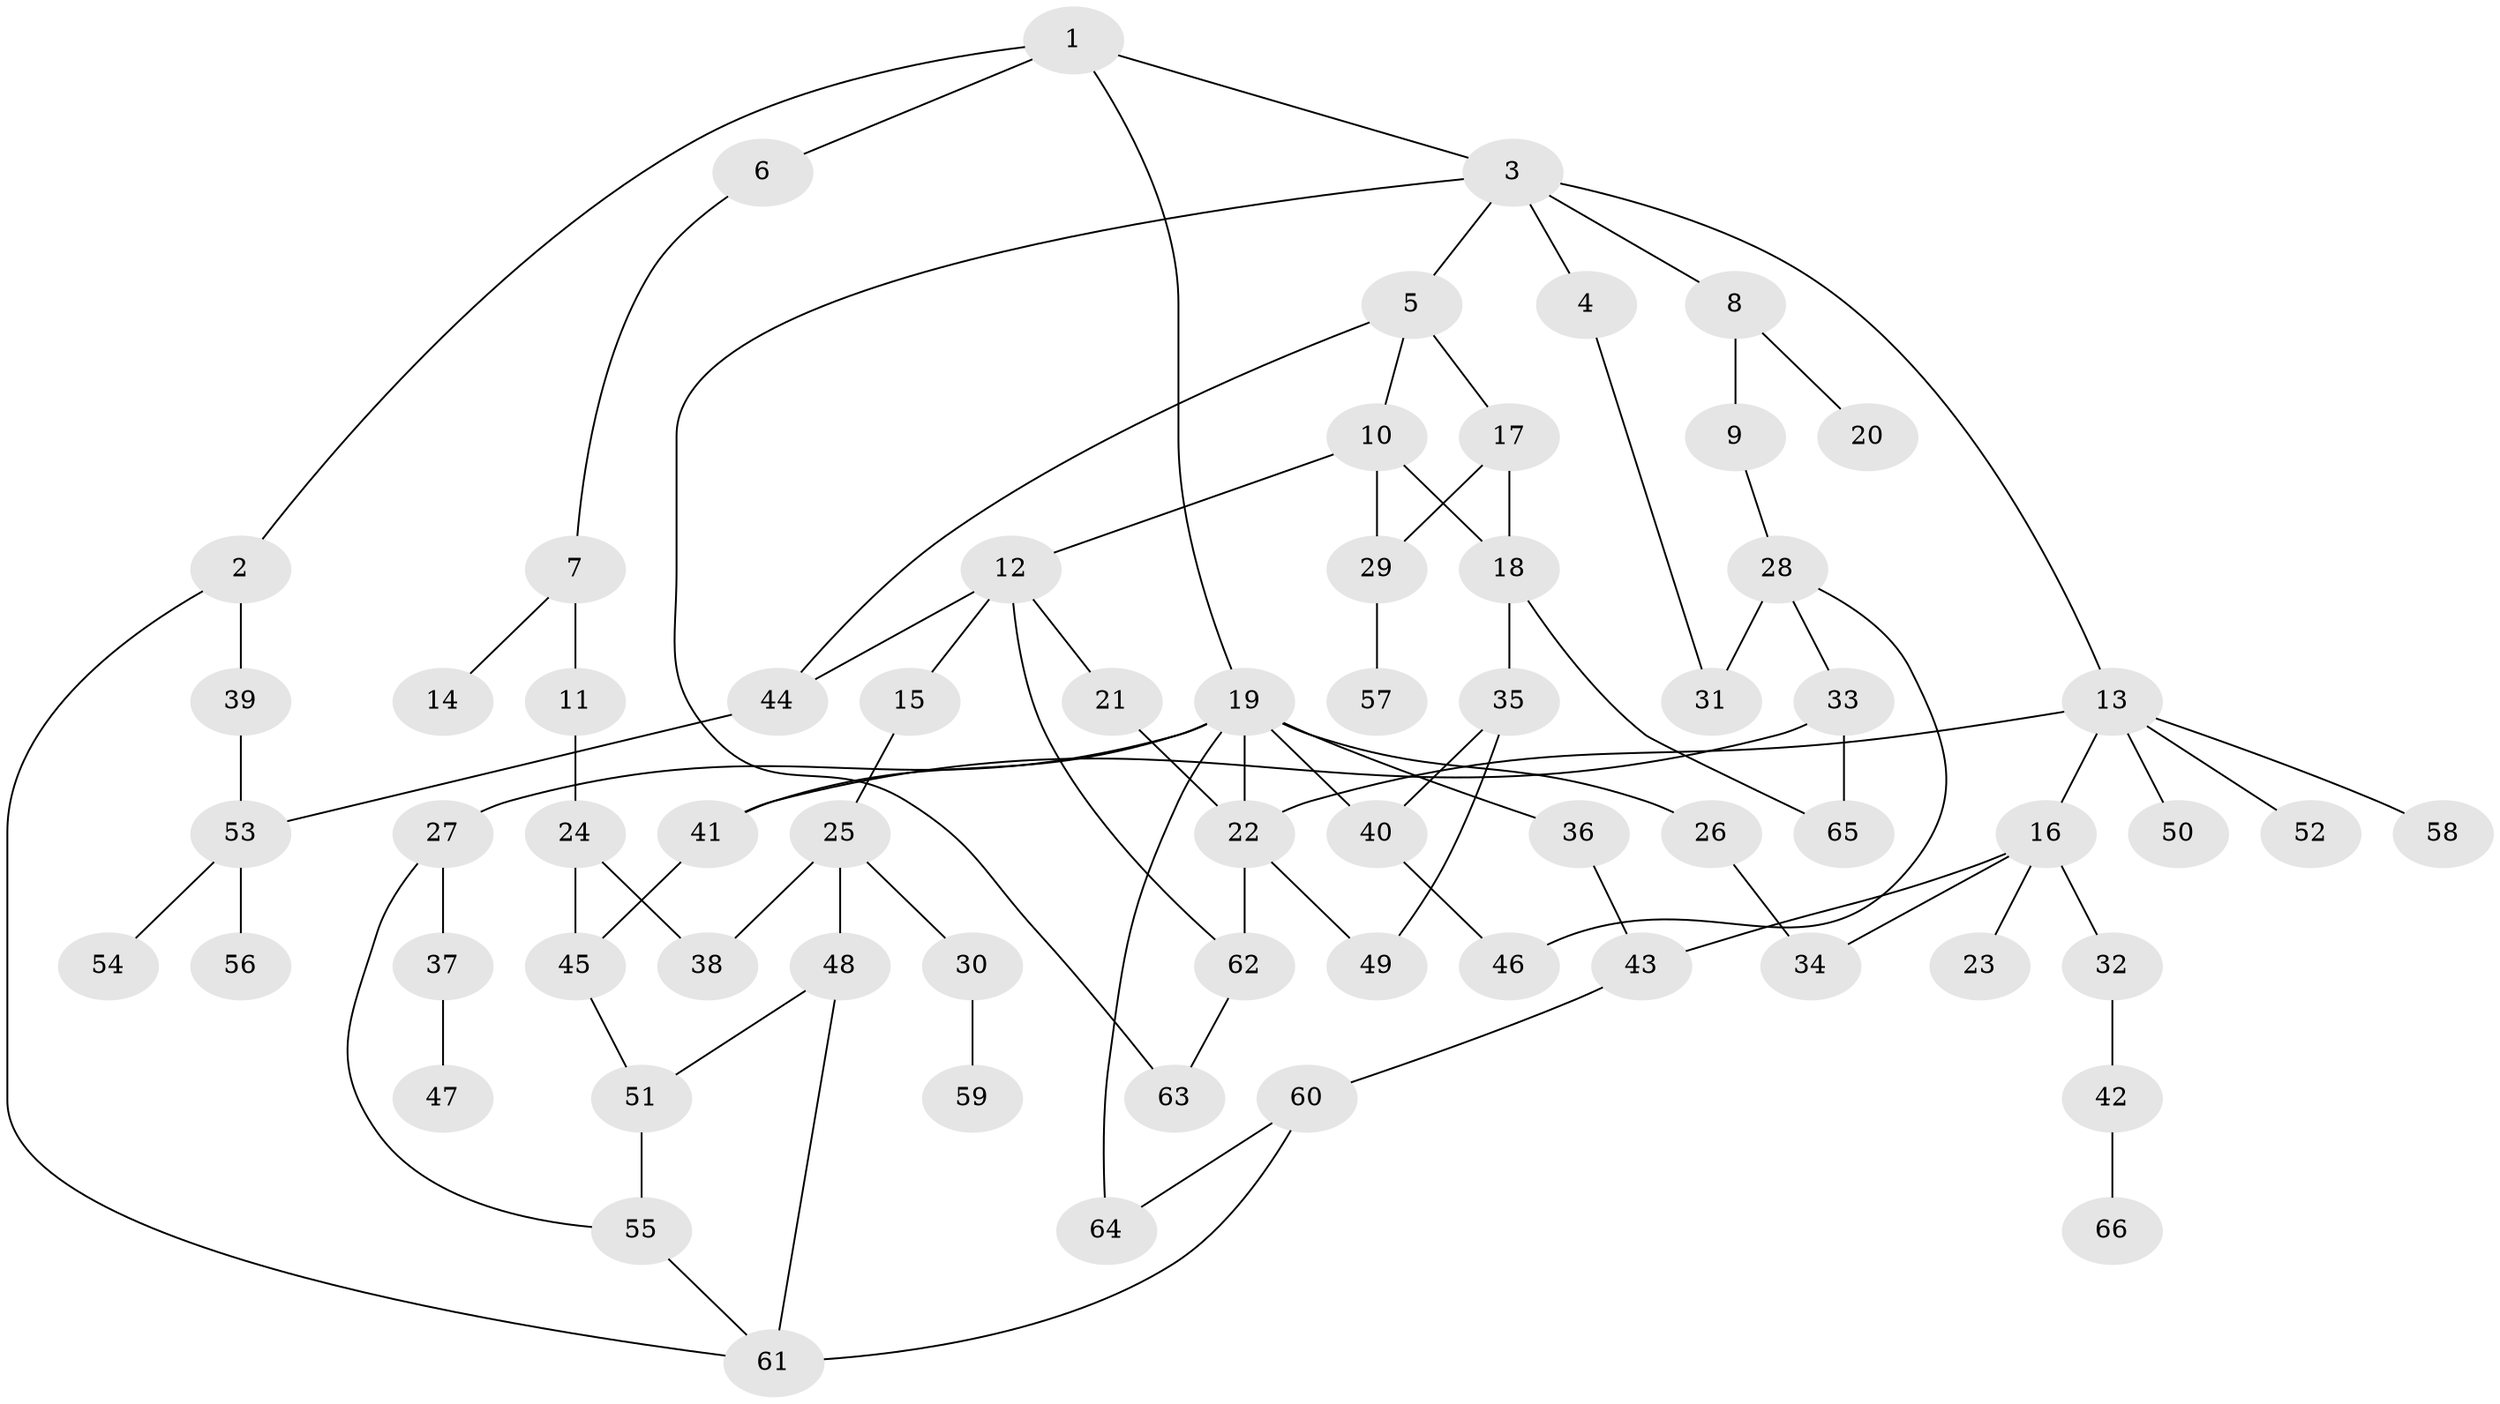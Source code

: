 // original degree distribution, {4: 0.1276595744680851, 3: 0.22340425531914893, 7: 0.02127659574468085, 5: 0.031914893617021274, 2: 0.2553191489361702, 1: 0.30851063829787234, 6: 0.02127659574468085, 9: 0.010638297872340425}
// Generated by graph-tools (version 1.1) at 2025/49/03/04/25 22:49:14]
// undirected, 66 vertices, 89 edges
graph export_dot {
  node [color=gray90,style=filled];
  1;
  2;
  3;
  4;
  5;
  6;
  7;
  8;
  9;
  10;
  11;
  12;
  13;
  14;
  15;
  16;
  17;
  18;
  19;
  20;
  21;
  22;
  23;
  24;
  25;
  26;
  27;
  28;
  29;
  30;
  31;
  32;
  33;
  34;
  35;
  36;
  37;
  38;
  39;
  40;
  41;
  42;
  43;
  44;
  45;
  46;
  47;
  48;
  49;
  50;
  51;
  52;
  53;
  54;
  55;
  56;
  57;
  58;
  59;
  60;
  61;
  62;
  63;
  64;
  65;
  66;
  1 -- 2 [weight=1.0];
  1 -- 3 [weight=1.0];
  1 -- 6 [weight=1.0];
  1 -- 19 [weight=1.0];
  2 -- 39 [weight=1.0];
  2 -- 61 [weight=1.0];
  3 -- 4 [weight=1.0];
  3 -- 5 [weight=1.0];
  3 -- 8 [weight=1.0];
  3 -- 13 [weight=1.0];
  3 -- 63 [weight=1.0];
  4 -- 31 [weight=1.0];
  5 -- 10 [weight=1.0];
  5 -- 17 [weight=1.0];
  5 -- 44 [weight=1.0];
  6 -- 7 [weight=1.0];
  7 -- 11 [weight=1.0];
  7 -- 14 [weight=1.0];
  8 -- 9 [weight=1.0];
  8 -- 20 [weight=1.0];
  9 -- 28 [weight=1.0];
  10 -- 12 [weight=1.0];
  10 -- 18 [weight=1.0];
  10 -- 29 [weight=1.0];
  11 -- 24 [weight=1.0];
  12 -- 15 [weight=1.0];
  12 -- 21 [weight=1.0];
  12 -- 44 [weight=1.0];
  12 -- 62 [weight=1.0];
  13 -- 16 [weight=1.0];
  13 -- 22 [weight=1.0];
  13 -- 50 [weight=1.0];
  13 -- 52 [weight=1.0];
  13 -- 58 [weight=1.0];
  15 -- 25 [weight=1.0];
  16 -- 23 [weight=1.0];
  16 -- 32 [weight=1.0];
  16 -- 34 [weight=1.0];
  16 -- 43 [weight=1.0];
  17 -- 18 [weight=1.0];
  17 -- 29 [weight=1.0];
  18 -- 35 [weight=1.0];
  18 -- 65 [weight=1.0];
  19 -- 22 [weight=1.0];
  19 -- 26 [weight=2.0];
  19 -- 27 [weight=1.0];
  19 -- 36 [weight=1.0];
  19 -- 40 [weight=1.0];
  19 -- 41 [weight=1.0];
  19 -- 64 [weight=1.0];
  21 -- 22 [weight=1.0];
  22 -- 49 [weight=1.0];
  22 -- 62 [weight=1.0];
  24 -- 38 [weight=1.0];
  24 -- 45 [weight=1.0];
  25 -- 30 [weight=1.0];
  25 -- 38 [weight=1.0];
  25 -- 48 [weight=1.0];
  26 -- 34 [weight=1.0];
  27 -- 37 [weight=1.0];
  27 -- 55 [weight=1.0];
  28 -- 31 [weight=1.0];
  28 -- 33 [weight=1.0];
  28 -- 46 [weight=1.0];
  29 -- 57 [weight=1.0];
  30 -- 59 [weight=1.0];
  32 -- 42 [weight=1.0];
  33 -- 41 [weight=1.0];
  33 -- 65 [weight=1.0];
  35 -- 40 [weight=1.0];
  35 -- 49 [weight=1.0];
  36 -- 43 [weight=1.0];
  37 -- 47 [weight=1.0];
  39 -- 53 [weight=1.0];
  40 -- 46 [weight=1.0];
  41 -- 45 [weight=1.0];
  42 -- 66 [weight=1.0];
  43 -- 60 [weight=1.0];
  44 -- 53 [weight=1.0];
  45 -- 51 [weight=1.0];
  48 -- 51 [weight=1.0];
  48 -- 61 [weight=1.0];
  51 -- 55 [weight=1.0];
  53 -- 54 [weight=1.0];
  53 -- 56 [weight=1.0];
  55 -- 61 [weight=1.0];
  60 -- 61 [weight=1.0];
  60 -- 64 [weight=1.0];
  62 -- 63 [weight=1.0];
}
